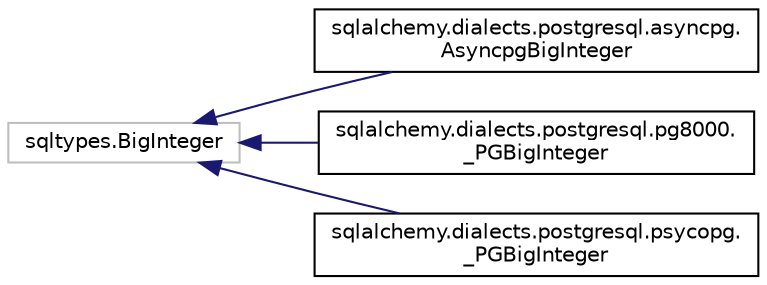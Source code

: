 digraph "Graphical Class Hierarchy"
{
 // LATEX_PDF_SIZE
  edge [fontname="Helvetica",fontsize="10",labelfontname="Helvetica",labelfontsize="10"];
  node [fontname="Helvetica",fontsize="10",shape=record];
  rankdir="LR";
  Node2395 [label="sqltypes.BigInteger",height=0.2,width=0.4,color="grey75", fillcolor="white", style="filled",tooltip=" "];
  Node2395 -> Node0 [dir="back",color="midnightblue",fontsize="10",style="solid",fontname="Helvetica"];
  Node0 [label="sqlalchemy.dialects.postgresql.asyncpg.\lAsyncpgBigInteger",height=0.2,width=0.4,color="black", fillcolor="white", style="filled",URL="$classsqlalchemy_1_1dialects_1_1postgresql_1_1asyncpg_1_1AsyncpgBigInteger.html",tooltip=" "];
  Node2395 -> Node2397 [dir="back",color="midnightblue",fontsize="10",style="solid",fontname="Helvetica"];
  Node2397 [label="sqlalchemy.dialects.postgresql.pg8000.\l_PGBigInteger",height=0.2,width=0.4,color="black", fillcolor="white", style="filled",URL="$classsqlalchemy_1_1dialects_1_1postgresql_1_1pg8000_1_1__PGBigInteger.html",tooltip=" "];
  Node2395 -> Node2398 [dir="back",color="midnightblue",fontsize="10",style="solid",fontname="Helvetica"];
  Node2398 [label="sqlalchemy.dialects.postgresql.psycopg.\l_PGBigInteger",height=0.2,width=0.4,color="black", fillcolor="white", style="filled",URL="$classsqlalchemy_1_1dialects_1_1postgresql_1_1psycopg_1_1__PGBigInteger.html",tooltip=" "];
}
